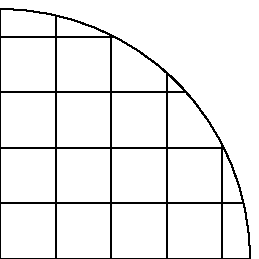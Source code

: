 \documentclass{standalone}
\usepackage{luamplib}
\begin{document}
\begin{mplibcode}
beginfig(1);
picture P[];
P1 = image(
for i = -10 upto 10:
    draw (left--right) scaled 200 shifted (0, 20i);
    draw (down--up) scaled 200 shifted (20i, 0);
endfor
clip currentpicture to fullcircle scaled 180;
draw fullcircle scaled 180;
);

P2 = image(
path unit; pair u, v; color a, b; 
unit = unitsquare scaled 24;
u = point 1 of unit - point 0 of unit;
v = point 3 of unit - point 0 of unit;
a = 3/4[red, white]; b = 3/4[blue, white];
for i=-5 upto 5:
  for j=-5 upto 5:
    fill unit shifted (i*u + j*v) 
      withcolor if odd (i+j): a else: b fi;
  endfor
endfor
for i=-5 upto 5:
  for j=-5 upto 5:
    draw subpath (0,2) of unit shifted (i*u + j*v);
  endfor
endfor
clip currentpicture to fullcircle scaled 180;
draw fullcircle scaled 180;
);
draw P1; draw P2 shifted 200 down;

endfig;
\end{mplibcode}
\end{document}

